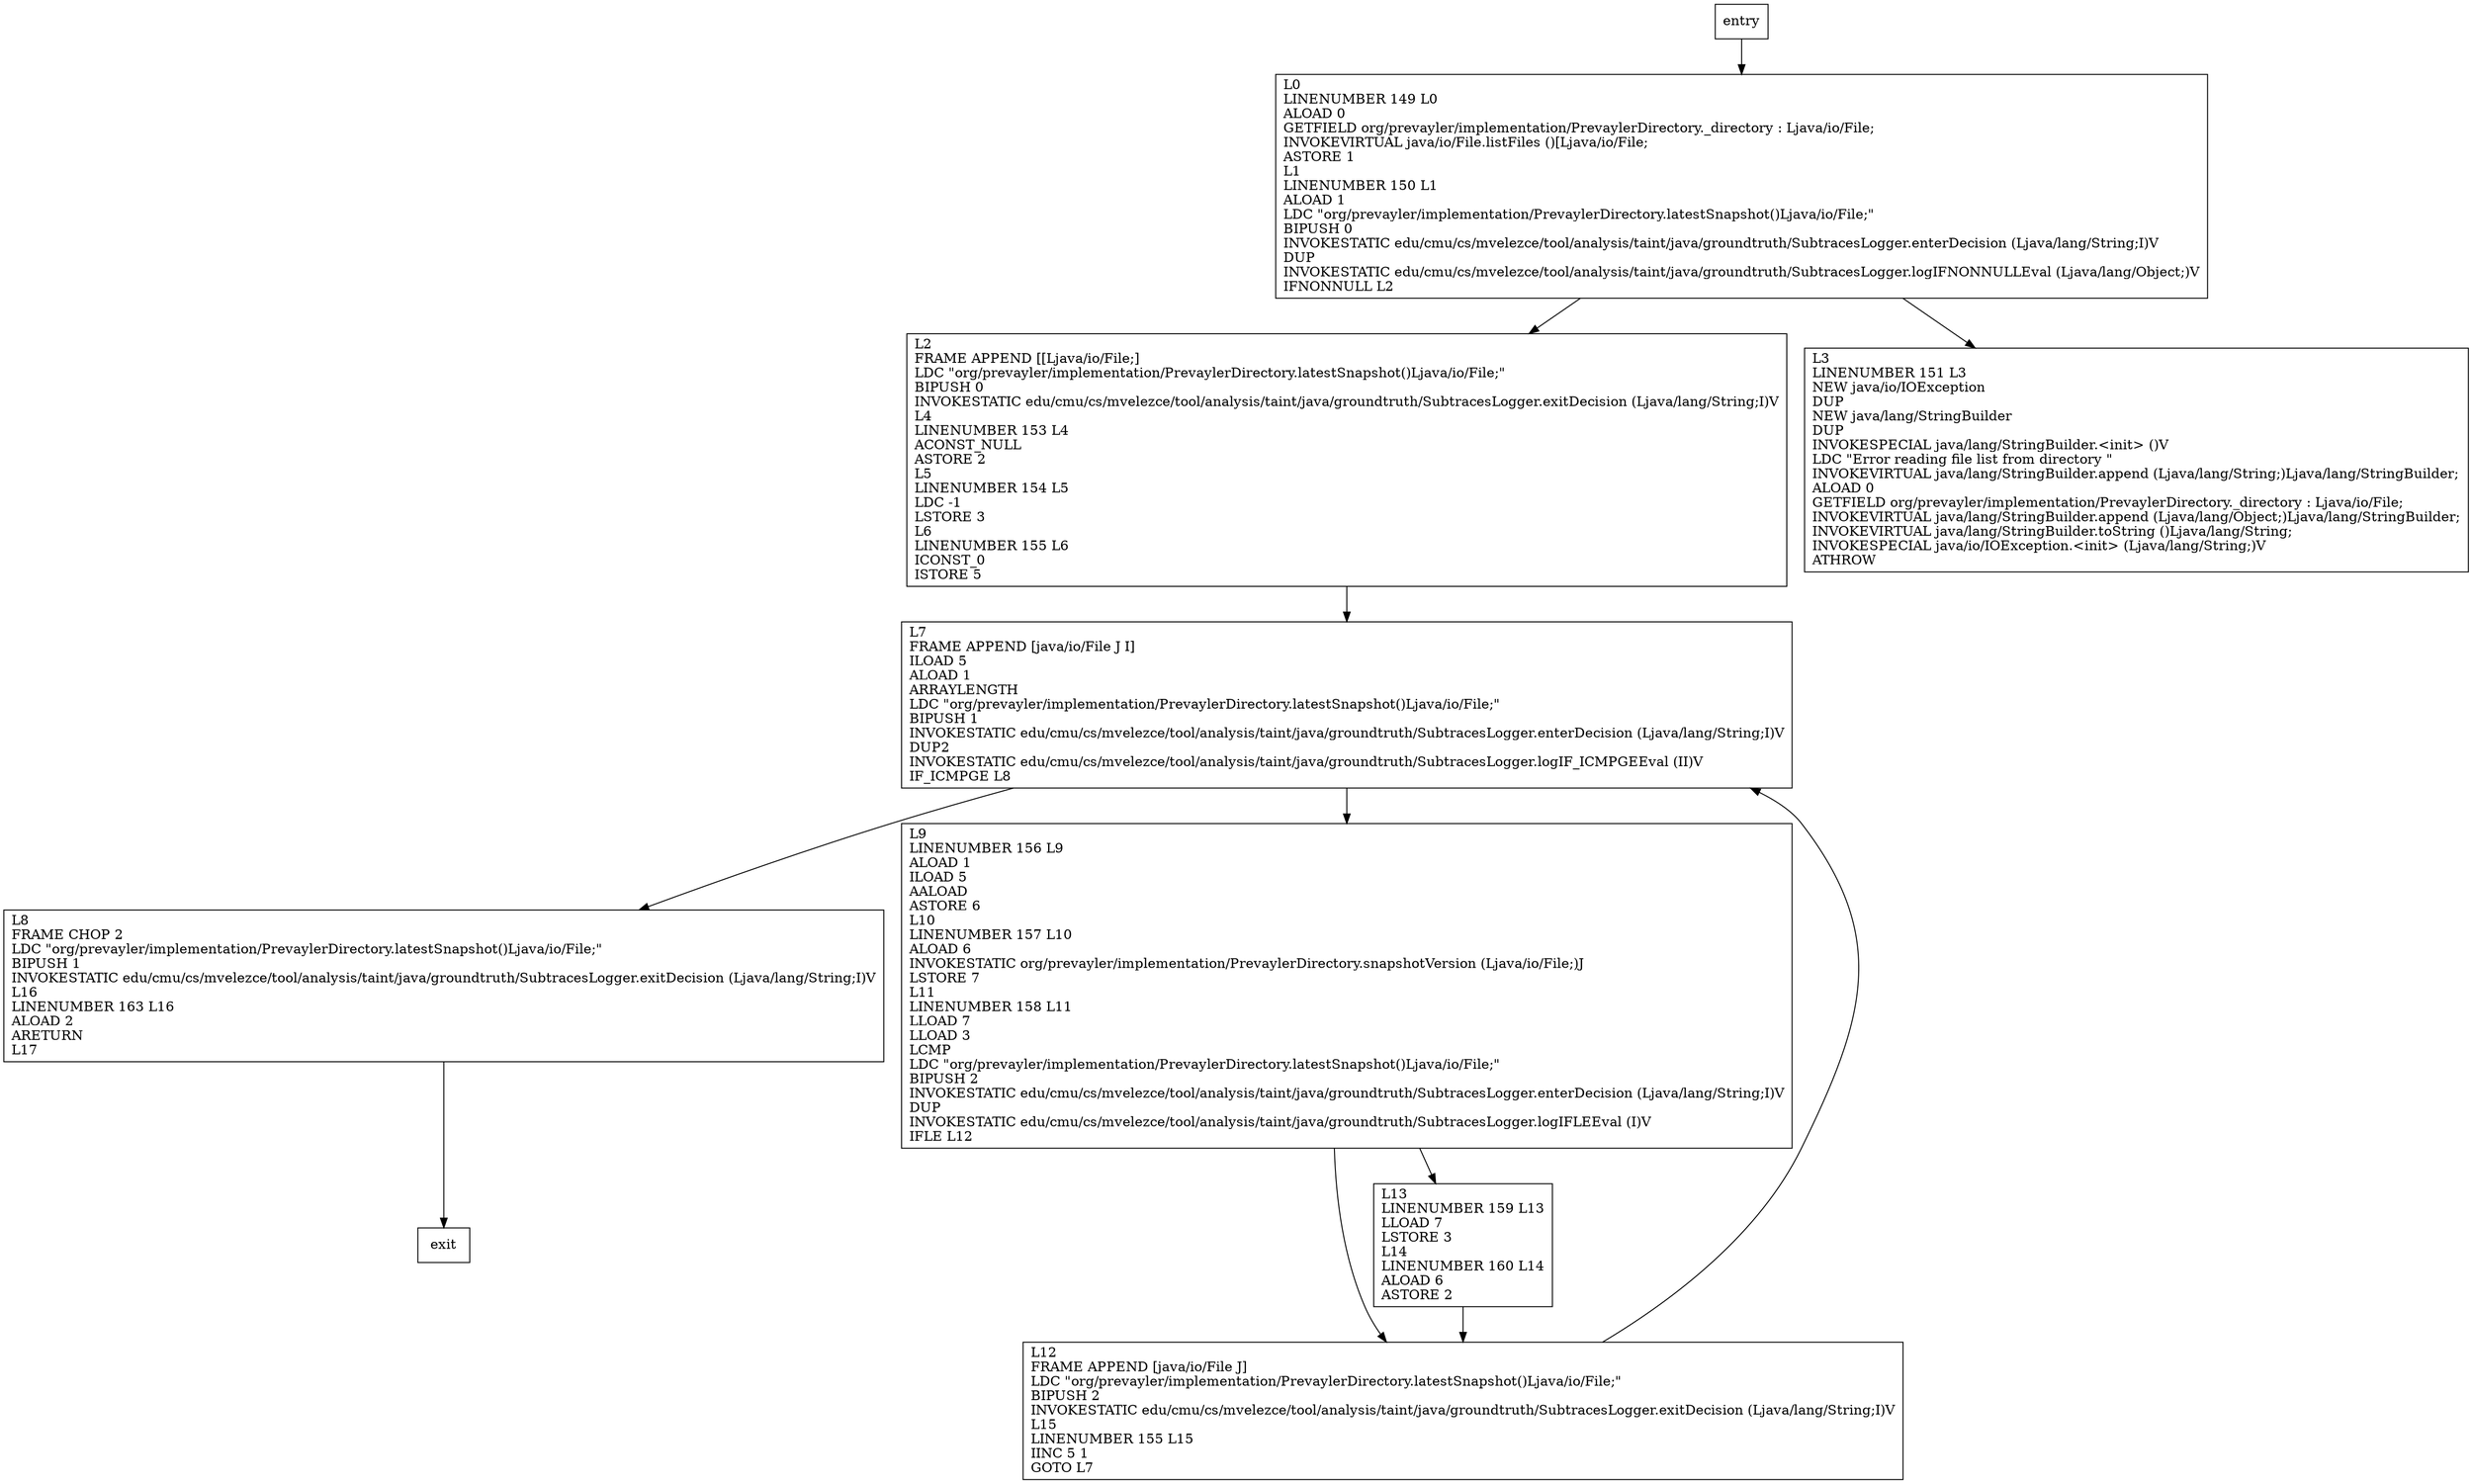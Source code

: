 digraph latestSnapshot {
node [shape=record];
1161542555 [label="L7\lFRAME APPEND [java/io/File J I]\lILOAD 5\lALOAD 1\lARRAYLENGTH\lLDC \"org/prevayler/implementation/PrevaylerDirectory.latestSnapshot()Ljava/io/File;\"\lBIPUSH 1\lINVOKESTATIC edu/cmu/cs/mvelezce/tool/analysis/taint/java/groundtruth/SubtracesLogger.enterDecision (Ljava/lang/String;I)V\lDUP2\lINVOKESTATIC edu/cmu/cs/mvelezce/tool/analysis/taint/java/groundtruth/SubtracesLogger.logIF_ICMPGEEval (II)V\lIF_ICMPGE L8\l"];
386607015 [label="L8\lFRAME CHOP 2\lLDC \"org/prevayler/implementation/PrevaylerDirectory.latestSnapshot()Ljava/io/File;\"\lBIPUSH 1\lINVOKESTATIC edu/cmu/cs/mvelezce/tool/analysis/taint/java/groundtruth/SubtracesLogger.exitDecision (Ljava/lang/String;I)V\lL16\lLINENUMBER 163 L16\lALOAD 2\lARETURN\lL17\l"];
2033788292 [label="L9\lLINENUMBER 156 L9\lALOAD 1\lILOAD 5\lAALOAD\lASTORE 6\lL10\lLINENUMBER 157 L10\lALOAD 6\lINVOKESTATIC org/prevayler/implementation/PrevaylerDirectory.snapshotVersion (Ljava/io/File;)J\lLSTORE 7\lL11\lLINENUMBER 158 L11\lLLOAD 7\lLLOAD 3\lLCMP\lLDC \"org/prevayler/implementation/PrevaylerDirectory.latestSnapshot()Ljava/io/File;\"\lBIPUSH 2\lINVOKESTATIC edu/cmu/cs/mvelezce/tool/analysis/taint/java/groundtruth/SubtracesLogger.enterDecision (Ljava/lang/String;I)V\lDUP\lINVOKESTATIC edu/cmu/cs/mvelezce/tool/analysis/taint/java/groundtruth/SubtracesLogger.logIFLEEval (I)V\lIFLE L12\l"];
336050495 [label="L12\lFRAME APPEND [java/io/File J]\lLDC \"org/prevayler/implementation/PrevaylerDirectory.latestSnapshot()Ljava/io/File;\"\lBIPUSH 2\lINVOKESTATIC edu/cmu/cs/mvelezce/tool/analysis/taint/java/groundtruth/SubtracesLogger.exitDecision (Ljava/lang/String;I)V\lL15\lLINENUMBER 155 L15\lIINC 5 1\lGOTO L7\l"];
217590872 [label="L13\lLINENUMBER 159 L13\lLLOAD 7\lLSTORE 3\lL14\lLINENUMBER 160 L14\lALOAD 6\lASTORE 2\l"];
188529678 [label="L2\lFRAME APPEND [[Ljava/io/File;]\lLDC \"org/prevayler/implementation/PrevaylerDirectory.latestSnapshot()Ljava/io/File;\"\lBIPUSH 0\lINVOKESTATIC edu/cmu/cs/mvelezce/tool/analysis/taint/java/groundtruth/SubtracesLogger.exitDecision (Ljava/lang/String;I)V\lL4\lLINENUMBER 153 L4\lACONST_NULL\lASTORE 2\lL5\lLINENUMBER 154 L5\lLDC -1\lLSTORE 3\lL6\lLINENUMBER 155 L6\lICONST_0\lISTORE 5\l"];
1726118601 [label="L3\lLINENUMBER 151 L3\lNEW java/io/IOException\lDUP\lNEW java/lang/StringBuilder\lDUP\lINVOKESPECIAL java/lang/StringBuilder.\<init\> ()V\lLDC \"Error reading file list from directory \"\lINVOKEVIRTUAL java/lang/StringBuilder.append (Ljava/lang/String;)Ljava/lang/StringBuilder;\lALOAD 0\lGETFIELD org/prevayler/implementation/PrevaylerDirectory._directory : Ljava/io/File;\lINVOKEVIRTUAL java/lang/StringBuilder.append (Ljava/lang/Object;)Ljava/lang/StringBuilder;\lINVOKEVIRTUAL java/lang/StringBuilder.toString ()Ljava/lang/String;\lINVOKESPECIAL java/io/IOException.\<init\> (Ljava/lang/String;)V\lATHROW\l"];
1511067261 [label="L0\lLINENUMBER 149 L0\lALOAD 0\lGETFIELD org/prevayler/implementation/PrevaylerDirectory._directory : Ljava/io/File;\lINVOKEVIRTUAL java/io/File.listFiles ()[Ljava/io/File;\lASTORE 1\lL1\lLINENUMBER 150 L1\lALOAD 1\lLDC \"org/prevayler/implementation/PrevaylerDirectory.latestSnapshot()Ljava/io/File;\"\lBIPUSH 0\lINVOKESTATIC edu/cmu/cs/mvelezce/tool/analysis/taint/java/groundtruth/SubtracesLogger.enterDecision (Ljava/lang/String;I)V\lDUP\lINVOKESTATIC edu/cmu/cs/mvelezce/tool/analysis/taint/java/groundtruth/SubtracesLogger.logIFNONNULLEval (Ljava/lang/Object;)V\lIFNONNULL L2\l"];
entry;
exit;
1161542555 -> 386607015;
1161542555 -> 2033788292;
386607015 -> exit;
entry -> 1511067261;
2033788292 -> 336050495;
2033788292 -> 217590872;
336050495 -> 1161542555;
217590872 -> 336050495;
188529678 -> 1161542555;
1511067261 -> 188529678;
1511067261 -> 1726118601;
}
